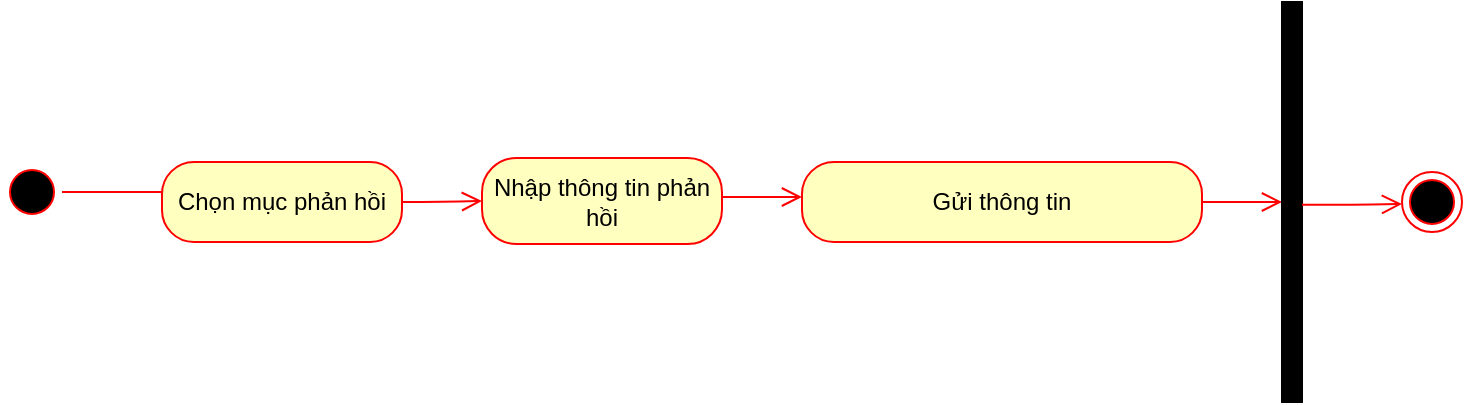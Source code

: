<mxfile version="12.1.3" pages="1"><diagram id="XHIlctiX4ashpHPWlRBA" name="Page-1"><mxGraphModel dx="565" dy="324" grid="1" gridSize="10" guides="1" tooltips="1" connect="1" arrows="1" fold="1" page="1" pageScale="1" pageWidth="850" pageHeight="1100" math="0" shadow="0"><root><mxCell id="0"/><mxCell id="1" parent="0"/><mxCell id="f8dk_hPHRzPo6-IGE7Nr-1" value="" style="ellipse;html=1;shape=startState;fillColor=#000000;strokeColor=#ff0000;" vertex="1" parent="1"><mxGeometry y="80" width="30" height="30" as="geometry"/></mxCell><mxCell id="f8dk_hPHRzPo6-IGE7Nr-2" value="" style="edgeStyle=orthogonalEdgeStyle;html=1;verticalAlign=bottom;endArrow=open;endSize=8;strokeColor=#ff0000;exitX=1;exitY=0.5;exitDx=0;exitDy=0;" edge="1" parent="1" source="f8dk_hPHRzPo6-IGE7Nr-1"><mxGeometry relative="1" as="geometry"><mxPoint x="100" y="95" as="targetPoint"/></mxGeometry></mxCell><mxCell id="f8dk_hPHRzPo6-IGE7Nr-3" value="Chọn mục phản hồi" style="rounded=1;whiteSpace=wrap;html=1;arcSize=40;fontColor=#000000;fillColor=#ffffc0;strokeColor=#ff0000;" vertex="1" parent="1"><mxGeometry x="80" y="80" width="120" height="40" as="geometry"/></mxCell><mxCell id="f8dk_hPHRzPo6-IGE7Nr-4" value="" style="edgeStyle=orthogonalEdgeStyle;html=1;verticalAlign=bottom;endArrow=open;endSize=8;strokeColor=#ff0000;exitX=1;exitY=0.5;exitDx=0;exitDy=0;entryX=0;entryY=0.5;entryDx=0;entryDy=0;" edge="1" parent="1" source="f8dk_hPHRzPo6-IGE7Nr-3" target="f8dk_hPHRzPo6-IGE7Nr-5"><mxGeometry relative="1" as="geometry"><mxPoint x="240" y="98" as="targetPoint"/></mxGeometry></mxCell><mxCell id="f8dk_hPHRzPo6-IGE7Nr-5" value="Nhập thông tin phản hồi" style="rounded=1;whiteSpace=wrap;html=1;arcSize=40;fontColor=#000000;fillColor=#ffffc0;strokeColor=#ff0000;" vertex="1" parent="1"><mxGeometry x="240" y="78" width="120" height="43" as="geometry"/></mxCell><mxCell id="f8dk_hPHRzPo6-IGE7Nr-6" value="" style="edgeStyle=orthogonalEdgeStyle;html=1;verticalAlign=bottom;endArrow=open;endSize=8;strokeColor=#ff0000;exitX=1;exitY=0.5;exitDx=0;exitDy=0;" edge="1" parent="1"><mxGeometry relative="1" as="geometry"><mxPoint x="400" y="97.5" as="targetPoint"/><mxPoint x="360" y="97.5" as="sourcePoint"/></mxGeometry></mxCell><mxCell id="f8dk_hPHRzPo6-IGE7Nr-7" value="Gửi thông tin" style="rounded=1;whiteSpace=wrap;html=1;arcSize=40;fontColor=#000000;fillColor=#ffffc0;strokeColor=#ff0000;" vertex="1" parent="1"><mxGeometry x="400" y="80" width="200" height="40" as="geometry"/></mxCell><mxCell id="f8dk_hPHRzPo6-IGE7Nr-8" value="" style="edgeStyle=orthogonalEdgeStyle;html=1;verticalAlign=bottom;endArrow=open;endSize=8;strokeColor=#ff0000;exitX=1;exitY=0.5;exitDx=0;exitDy=0;" edge="1" parent="1" source="f8dk_hPHRzPo6-IGE7Nr-7"><mxGeometry relative="1" as="geometry"><mxPoint x="640" y="100" as="targetPoint"/><mxPoint x="370" y="107.5" as="sourcePoint"/></mxGeometry></mxCell><mxCell id="f8dk_hPHRzPo6-IGE7Nr-9" value="" style="html=1;points=[];perimeter=orthogonalPerimeter;strokeColor=#000000;fillColor=#000000;" vertex="1" parent="1"><mxGeometry x="640" width="10" height="200" as="geometry"/></mxCell><mxCell id="f8dk_hPHRzPo6-IGE7Nr-10" value="" style="edgeStyle=orthogonalEdgeStyle;html=1;verticalAlign=bottom;endArrow=open;endSize=8;strokeColor=#ff0000;exitX=1;exitY=0.507;exitDx=0;exitDy=0;exitPerimeter=0;" edge="1" parent="1" source="f8dk_hPHRzPo6-IGE7Nr-9"><mxGeometry relative="1" as="geometry"><mxPoint x="700" y="101" as="targetPoint"/><mxPoint x="370" y="107.5" as="sourcePoint"/></mxGeometry></mxCell><mxCell id="f8dk_hPHRzPo6-IGE7Nr-11" value="" style="ellipse;html=1;shape=endState;fillColor=#000000;strokeColor=#ff0000;" vertex="1" parent="1"><mxGeometry x="700" y="85" width="30" height="30" as="geometry"/></mxCell></root></mxGraphModel></diagram></mxfile>